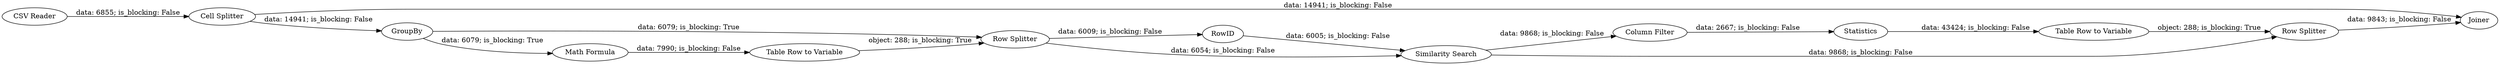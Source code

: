 digraph {
	"-4740332297177535349_16" [label="Column Filter"]
	"-4740332297177535349_12" [label="Table Row to Variable"]
	"-4740332297177535349_14" [label=Statistics]
	"-4740332297177535349_18" [label=Joiner]
	"-4740332297177535349_17" [label="Row Splitter"]
	"-4740332297177535349_10" [label="Row Splitter"]
	"-4740332297177535349_11" [label="Math Formula"]
	"-4740332297177535349_1" [label="CSV Reader"]
	"-4740332297177535349_9" [label=GroupBy]
	"-4740332297177535349_7" [label="Cell Splitter"]
	"-4740332297177535349_13" [label=RowID]
	"-4740332297177535349_15" [label="Table Row to Variable"]
	"-4740332297177535349_3" [label="Similarity Search"]
	"-4740332297177535349_10" -> "-4740332297177535349_13" [label="data: 6009; is_blocking: False"]
	"-4740332297177535349_17" -> "-4740332297177535349_18" [label="data: 9843; is_blocking: False"]
	"-4740332297177535349_7" -> "-4740332297177535349_9" [label="data: 14941; is_blocking: False"]
	"-4740332297177535349_9" -> "-4740332297177535349_10" [label="data: 6079; is_blocking: True"]
	"-4740332297177535349_7" -> "-4740332297177535349_18" [label="data: 14941; is_blocking: False"]
	"-4740332297177535349_13" -> "-4740332297177535349_3" [label="data: 6005; is_blocking: False"]
	"-4740332297177535349_3" -> "-4740332297177535349_16" [label="data: 9868; is_blocking: False"]
	"-4740332297177535349_15" -> "-4740332297177535349_17" [label="object: 288; is_blocking: True"]
	"-4740332297177535349_1" -> "-4740332297177535349_7" [label="data: 6855; is_blocking: False"]
	"-4740332297177535349_12" -> "-4740332297177535349_10" [label="object: 288; is_blocking: True"]
	"-4740332297177535349_14" -> "-4740332297177535349_15" [label="data: 43424; is_blocking: False"]
	"-4740332297177535349_10" -> "-4740332297177535349_3" [label="data: 6054; is_blocking: False"]
	"-4740332297177535349_16" -> "-4740332297177535349_14" [label="data: 2667; is_blocking: False"]
	"-4740332297177535349_3" -> "-4740332297177535349_17" [label="data: 9868; is_blocking: False"]
	"-4740332297177535349_11" -> "-4740332297177535349_12" [label="data: 7990; is_blocking: False"]
	"-4740332297177535349_9" -> "-4740332297177535349_11" [label="data: 6079; is_blocking: True"]
	rankdir=LR
}
